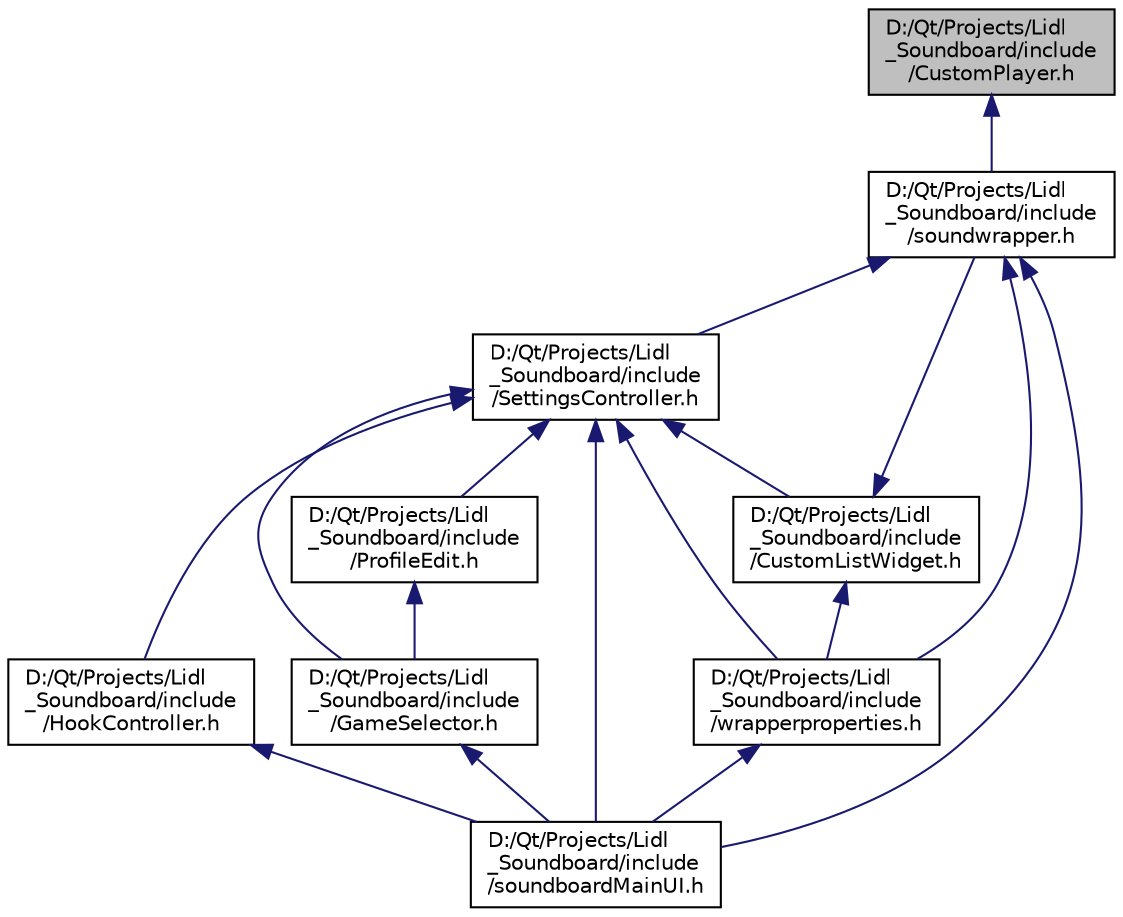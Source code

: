 digraph "D:/Qt/Projects/Lidl_Soundboard/include/CustomPlayer.h"
{
 // LATEX_PDF_SIZE
  edge [fontname="Helvetica",fontsize="10",labelfontname="Helvetica",labelfontsize="10"];
  node [fontname="Helvetica",fontsize="10",shape=record];
  Node23 [label="D:/Qt/Projects/Lidl\l_Soundboard/include\l/CustomPlayer.h",height=0.2,width=0.4,color="black", fillcolor="grey75", style="filled", fontcolor="black",tooltip="File describing the CustomPlayer class."];
  Node23 -> Node24 [dir="back",color="midnightblue",fontsize="10",style="solid",fontname="Helvetica"];
  Node24 [label="D:/Qt/Projects/Lidl\l_Soundboard/include\l/soundwrapper.h",height=0.2,width=0.4,color="black", fillcolor="white", style="filled",URL="$soundwrapper_8h_source.html",tooltip=" "];
  Node24 -> Node25 [dir="back",color="midnightblue",fontsize="10",style="solid",fontname="Helvetica"];
  Node25 [label="D:/Qt/Projects/Lidl\l_Soundboard/include\l/SettingsController.h",height=0.2,width=0.4,color="black", fillcolor="white", style="filled",URL="$_settings_controller_8h_source.html",tooltip=" "];
  Node25 -> Node26 [dir="back",color="midnightblue",fontsize="10",style="solid",fontname="Helvetica"];
  Node26 [label="D:/Qt/Projects/Lidl\l_Soundboard/include\l/GameSelector.h",height=0.2,width=0.4,color="black", fillcolor="white", style="filled",URL="$_game_selector_8h_source.html",tooltip=" "];
  Node26 -> Node27 [dir="back",color="midnightblue",fontsize="10",style="solid",fontname="Helvetica"];
  Node27 [label="D:/Qt/Projects/Lidl\l_Soundboard/include\l/soundboardMainUI.h",height=0.2,width=0.4,color="black", fillcolor="white", style="filled",URL="$soundboard_main_u_i_8h.html",tooltip="Soundboard Main UI file."];
  Node25 -> Node28 [dir="back",color="midnightblue",fontsize="10",style="solid",fontname="Helvetica"];
  Node28 [label="D:/Qt/Projects/Lidl\l_Soundboard/include\l/CustomListWidget.h",height=0.2,width=0.4,color="black", fillcolor="white", style="filled",URL="$_custom_list_widget_8h.html",tooltip="File describing the CustomListWidget class."];
  Node28 -> Node24 [dir="back",color="midnightblue",fontsize="10",style="solid",fontname="Helvetica"];
  Node28 -> Node29 [dir="back",color="midnightblue",fontsize="10",style="solid",fontname="Helvetica"];
  Node29 [label="D:/Qt/Projects/Lidl\l_Soundboard/include\l/wrapperproperties.h",height=0.2,width=0.4,color="black", fillcolor="white", style="filled",URL="$wrapperproperties_8h_source.html",tooltip=" "];
  Node29 -> Node27 [dir="back",color="midnightblue",fontsize="10",style="solid",fontname="Helvetica"];
  Node25 -> Node30 [dir="back",color="midnightblue",fontsize="10",style="solid",fontname="Helvetica"];
  Node30 [label="D:/Qt/Projects/Lidl\l_Soundboard/include\l/ProfileEdit.h",height=0.2,width=0.4,color="black", fillcolor="white", style="filled",URL="$_profile_edit_8h_source.html",tooltip=" "];
  Node30 -> Node26 [dir="back",color="midnightblue",fontsize="10",style="solid",fontname="Helvetica"];
  Node25 -> Node31 [dir="back",color="midnightblue",fontsize="10",style="solid",fontname="Helvetica"];
  Node31 [label="D:/Qt/Projects/Lidl\l_Soundboard/include\l/HookController.h",height=0.2,width=0.4,color="black", fillcolor="white", style="filled",URL="$_hook_controller_8h.html",tooltip="File handling the Hook Controller Singleton as well as the definition of the CallBack."];
  Node31 -> Node27 [dir="back",color="midnightblue",fontsize="10",style="solid",fontname="Helvetica"];
  Node25 -> Node27 [dir="back",color="midnightblue",fontsize="10",style="solid",fontname="Helvetica"];
  Node25 -> Node29 [dir="back",color="midnightblue",fontsize="10",style="solid",fontname="Helvetica"];
  Node24 -> Node27 [dir="back",color="midnightblue",fontsize="10",style="solid",fontname="Helvetica"];
  Node24 -> Node29 [dir="back",color="midnightblue",fontsize="10",style="solid",fontname="Helvetica"];
}
